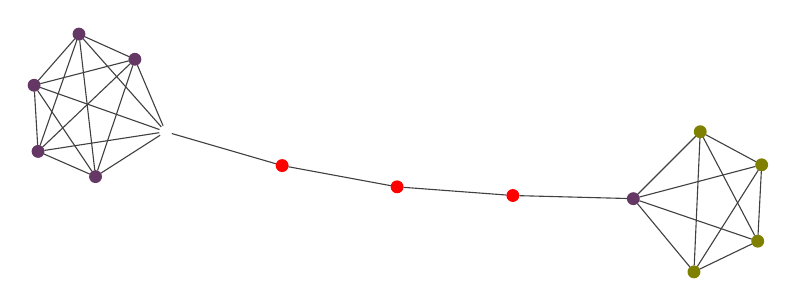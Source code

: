 \begin{tikzpicture}[scale=1]
  \tikzstyle{every node}=[draw,circle,fill=gray,inner sep=1.5]
  \path (1.25,9.31) node [color={rgb:red,238;green,130;blue,238}] (v0) {};
  \path (2.48,10.48) node [color={rgb:red,238;green,130;blue,238}] (v1) {};
  \path (9.58,7.78) node [color={rgb:red,128;green,128;blue,0}] (v10) {};
  \path (9.66,9.56) node [color={rgb:red,128;green,128;blue,0}] (v11) {};
  \path (10.39,8.17) node [color={rgb:red,128;green,128;blue,0}] (v12) {};
  \path (10.44,9.14) node [color={rgb:red,128;green,128;blue,0}] (v13) {};
  \path (1.98,8.99) node [color={rgb:red,238;green,130;blue,238}] (v2) {};
  \path (1.2,10.15) node [color={rgb:red,238;green,130;blue,238}] (v3) {};
  \path (1.77,10.8) node [color={rgb:red,238;green,130;blue,238}] (v4) {};
  \path (2.87,9.56) node [white] (v5) {};
  \path (4.35,9.13) node [red] (v6) {};
  \path (5.81,8.86) node [red] (v7) {};
  \path (7.28,8.75) node [red] (v8) {};
  \path (8.81,8.71) node [color={rgb:red,238;green,130;blue,238}] (v9) {};
  \tikzstyle{every path}=[];
  \draw [darkgray] (v0)--(v1);
  \draw [darkgray] (v0)--(v2);
  \draw [darkgray] (v0)--(v3);
  \draw [darkgray] (v0)--(v4);
  \draw [darkgray] (v0)--(v5);
  \draw [darkgray] (v1)--(v2);
  \draw [darkgray] (v1)--(v3);
  \draw [darkgray] (v1)--(v4);
  \draw [darkgray] (v1)--(v5);
  \draw [darkgray] (v2)--(v3);
  \draw [darkgray] (v2)--(v4);
  \draw [darkgray] (v2)--(v5);
  \draw [darkgray] (v3)--(v4);
  \draw [darkgray] (v3)--(v5);
  \draw [darkgray] (v4)--(v5);
  \draw [darkgray] (v5)--(v6);
  \draw [darkgray] (v6)--(v7);
  \draw [darkgray] (v7)--(v8);
  \draw [darkgray] (v8)--(v9);
  \draw [darkgray] (v9)--(v10);
  \draw [darkgray] (v9)--(v11);
  \draw [darkgray] (v9)--(v12);
  \draw [darkgray] (v9)--(v13);
  \draw [darkgray] (v10)--(v11);
  \draw [darkgray] (v10)--(v12);
  \draw [darkgray] (v10)--(v13);
  \draw [darkgray] (v11)--(v12);
  \draw [darkgray] (v11)--(v13);
  \draw [darkgray] (v12)--(v13);
\end{tikzpicture}
